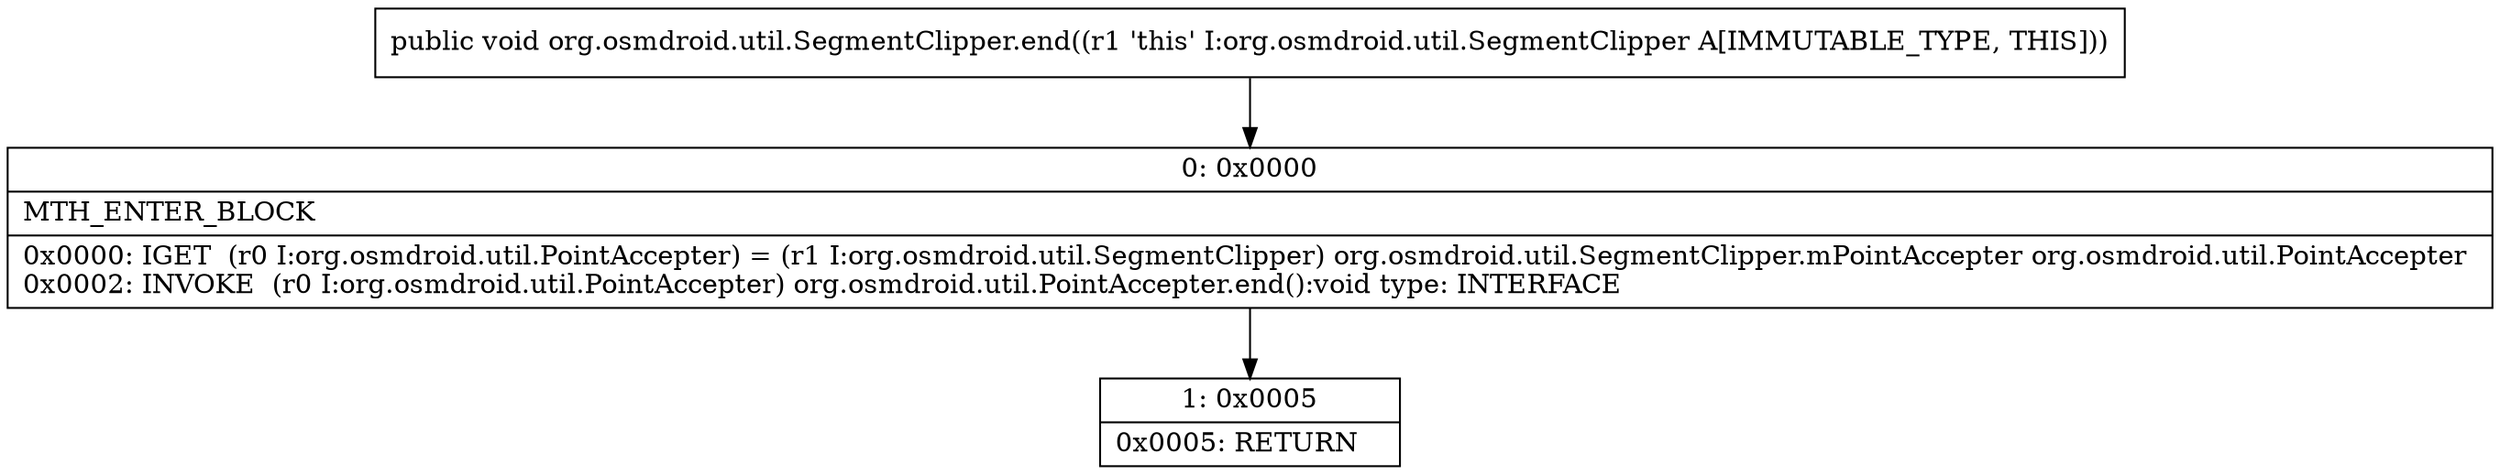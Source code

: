 digraph "CFG fororg.osmdroid.util.SegmentClipper.end()V" {
Node_0 [shape=record,label="{0\:\ 0x0000|MTH_ENTER_BLOCK\l|0x0000: IGET  (r0 I:org.osmdroid.util.PointAccepter) = (r1 I:org.osmdroid.util.SegmentClipper) org.osmdroid.util.SegmentClipper.mPointAccepter org.osmdroid.util.PointAccepter \l0x0002: INVOKE  (r0 I:org.osmdroid.util.PointAccepter) org.osmdroid.util.PointAccepter.end():void type: INTERFACE \l}"];
Node_1 [shape=record,label="{1\:\ 0x0005|0x0005: RETURN   \l}"];
MethodNode[shape=record,label="{public void org.osmdroid.util.SegmentClipper.end((r1 'this' I:org.osmdroid.util.SegmentClipper A[IMMUTABLE_TYPE, THIS])) }"];
MethodNode -> Node_0;
Node_0 -> Node_1;
}

